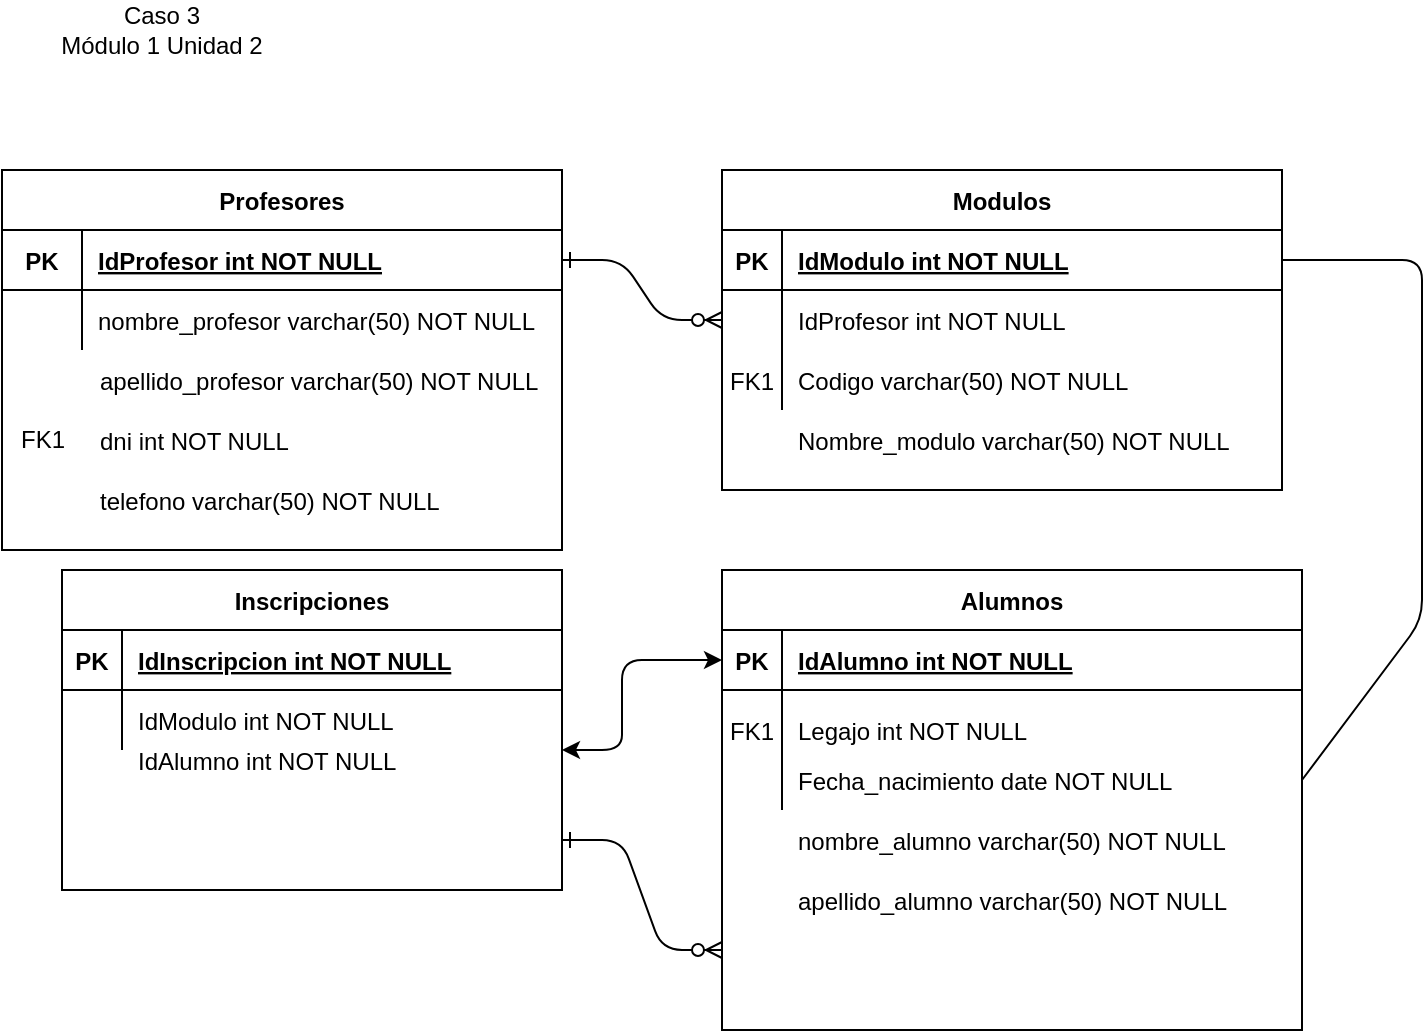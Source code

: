 <mxfile version="13.6.10" type="github"><diagram id="qY6m2ZeRlWgvTw5SZQ-P" name="Page-1"><mxGraphModel dx="1137" dy="650" grid="1" gridSize="10" guides="1" tooltips="1" connect="1" arrows="1" fold="1" page="1" pageScale="1" pageWidth="827" pageHeight="1169" math="0" shadow="0"><root><mxCell id="0"/><mxCell id="1" parent="0"/><mxCell id="qkcDjprL795d0uu2f6pP-1" value="" style="edgeStyle=entityRelationEdgeStyle;endArrow=ERzeroToMany;startArrow=ERone;endFill=1;startFill=0;" parent="1" source="qkcDjprL795d0uu2f6pP-13" target="qkcDjprL795d0uu2f6pP-6" edge="1"><mxGeometry width="100" height="100" relative="1" as="geometry"><mxPoint x="340" y="720" as="sourcePoint"/><mxPoint x="440" y="620" as="targetPoint"/></mxGeometry></mxCell><mxCell id="qkcDjprL795d0uu2f6pP-2" value="Modulos" style="shape=table;startSize=30;container=1;collapsible=1;childLayout=tableLayout;fixedRows=1;rowLines=0;fontStyle=1;align=center;resizeLast=1;" parent="1" vertex="1"><mxGeometry x="450" y="120" width="280" height="160" as="geometry"/></mxCell><mxCell id="qkcDjprL795d0uu2f6pP-3" value="" style="shape=partialRectangle;collapsible=0;dropTarget=0;pointerEvents=0;fillColor=none;points=[[0,0.5],[1,0.5]];portConstraint=eastwest;top=0;left=0;right=0;bottom=1;" parent="qkcDjprL795d0uu2f6pP-2" vertex="1"><mxGeometry y="30" width="280" height="30" as="geometry"/></mxCell><mxCell id="qkcDjprL795d0uu2f6pP-4" value="PK" style="shape=partialRectangle;overflow=hidden;connectable=0;fillColor=none;top=0;left=0;bottom=0;right=0;fontStyle=1;" parent="qkcDjprL795d0uu2f6pP-3" vertex="1"><mxGeometry width="30" height="30" as="geometry"/></mxCell><mxCell id="qkcDjprL795d0uu2f6pP-5" value="IdModulo int NOT NULL " style="shape=partialRectangle;overflow=hidden;connectable=0;fillColor=none;top=0;left=0;bottom=0;right=0;align=left;spacingLeft=6;fontStyle=5;" parent="qkcDjprL795d0uu2f6pP-3" vertex="1"><mxGeometry x="30" width="250" height="30" as="geometry"/></mxCell><mxCell id="qkcDjprL795d0uu2f6pP-6" value="" style="shape=partialRectangle;collapsible=0;dropTarget=0;pointerEvents=0;fillColor=none;points=[[0,0.5],[1,0.5]];portConstraint=eastwest;top=0;left=0;right=0;bottom=0;" parent="qkcDjprL795d0uu2f6pP-2" vertex="1"><mxGeometry y="60" width="280" height="30" as="geometry"/></mxCell><mxCell id="qkcDjprL795d0uu2f6pP-7" value="" style="shape=partialRectangle;overflow=hidden;connectable=0;fillColor=none;top=0;left=0;bottom=0;right=0;" parent="qkcDjprL795d0uu2f6pP-6" vertex="1"><mxGeometry width="30" height="30" as="geometry"/></mxCell><mxCell id="qkcDjprL795d0uu2f6pP-8" value="IdProfesor int NOT NULL" style="shape=partialRectangle;overflow=hidden;connectable=0;fillColor=none;top=0;left=0;bottom=0;right=0;align=left;spacingLeft=6;" parent="qkcDjprL795d0uu2f6pP-6" vertex="1"><mxGeometry x="30" width="250" height="30" as="geometry"/></mxCell><mxCell id="qkcDjprL795d0uu2f6pP-9" value="" style="shape=partialRectangle;collapsible=0;dropTarget=0;pointerEvents=0;fillColor=none;points=[[0,0.5],[1,0.5]];portConstraint=eastwest;top=0;left=0;right=0;bottom=0;" parent="qkcDjprL795d0uu2f6pP-2" vertex="1"><mxGeometry y="90" width="280" height="30" as="geometry"/></mxCell><mxCell id="qkcDjprL795d0uu2f6pP-10" value="FK1" style="shape=partialRectangle;overflow=hidden;connectable=0;fillColor=none;top=0;left=0;bottom=0;right=0;" parent="qkcDjprL795d0uu2f6pP-9" vertex="1"><mxGeometry width="30" height="30" as="geometry"/></mxCell><mxCell id="qkcDjprL795d0uu2f6pP-11" value="Codigo varchar(50) NOT NULL" style="shape=partialRectangle;overflow=hidden;connectable=0;fillColor=none;top=0;left=0;bottom=0;right=0;align=left;spacingLeft=6;" parent="qkcDjprL795d0uu2f6pP-9" vertex="1"><mxGeometry x="30" width="250" height="30" as="geometry"/></mxCell><mxCell id="qkcDjprL795d0uu2f6pP-12" value="Profesores" style="shape=table;startSize=30;container=1;collapsible=1;childLayout=tableLayout;fixedRows=1;rowLines=0;fontStyle=1;align=center;resizeLast=1;" parent="1" vertex="1"><mxGeometry x="90" y="120" width="280" height="190" as="geometry"/></mxCell><mxCell id="qkcDjprL795d0uu2f6pP-13" value="" style="shape=partialRectangle;collapsible=0;dropTarget=0;pointerEvents=0;fillColor=none;points=[[0,0.5],[1,0.5]];portConstraint=eastwest;top=0;left=0;right=0;bottom=1;" parent="qkcDjprL795d0uu2f6pP-12" vertex="1"><mxGeometry y="30" width="280" height="30" as="geometry"/></mxCell><mxCell id="qkcDjprL795d0uu2f6pP-14" value="PK" style="shape=partialRectangle;overflow=hidden;connectable=0;fillColor=none;top=0;left=0;bottom=0;right=0;fontStyle=1;" parent="qkcDjprL795d0uu2f6pP-13" vertex="1"><mxGeometry width="40" height="30" as="geometry"/></mxCell><mxCell id="qkcDjprL795d0uu2f6pP-15" value="IdProfesor int NOT NULL " style="shape=partialRectangle;overflow=hidden;connectable=0;fillColor=none;top=0;left=0;bottom=0;right=0;align=left;spacingLeft=6;fontStyle=5;" parent="qkcDjprL795d0uu2f6pP-13" vertex="1"><mxGeometry x="40" width="240" height="30" as="geometry"/></mxCell><mxCell id="qkcDjprL795d0uu2f6pP-16" value="" style="shape=partialRectangle;collapsible=0;dropTarget=0;pointerEvents=0;fillColor=none;points=[[0,0.5],[1,0.5]];portConstraint=eastwest;top=0;left=0;right=0;bottom=0;" parent="qkcDjprL795d0uu2f6pP-12" vertex="1"><mxGeometry y="60" width="280" height="30" as="geometry"/></mxCell><mxCell id="qkcDjprL795d0uu2f6pP-17" value="" style="shape=partialRectangle;overflow=hidden;connectable=0;fillColor=none;top=0;left=0;bottom=0;right=0;" parent="qkcDjprL795d0uu2f6pP-16" vertex="1"><mxGeometry width="40" height="30" as="geometry"/></mxCell><mxCell id="qkcDjprL795d0uu2f6pP-18" value="nombre_profesor varchar(50) NOT NULL" style="shape=partialRectangle;overflow=hidden;connectable=0;fillColor=none;top=0;left=0;bottom=0;right=0;align=left;spacingLeft=6;" parent="qkcDjprL795d0uu2f6pP-16" vertex="1"><mxGeometry x="40" width="240" height="30" as="geometry"/></mxCell><mxCell id="qkcDjprL795d0uu2f6pP-19" value="apellido_profesor varchar(50) NOT NULL" style="shape=partialRectangle;overflow=hidden;connectable=0;fillColor=none;top=0;left=0;bottom=0;right=0;align=left;spacingLeft=6;" parent="1" vertex="1"><mxGeometry x="131" y="210" width="229" height="30" as="geometry"/></mxCell><mxCell id="qkcDjprL795d0uu2f6pP-20" value="dni int NOT NULL" style="shape=partialRectangle;overflow=hidden;connectable=0;fillColor=none;top=0;left=0;bottom=0;right=0;align=left;spacingLeft=6;" parent="1" vertex="1"><mxGeometry x="131" y="240" width="220" height="30" as="geometry"/></mxCell><mxCell id="qkcDjprL795d0uu2f6pP-21" value="telefono varchar(50) NOT NULL" style="shape=partialRectangle;overflow=hidden;connectable=0;fillColor=none;top=0;left=0;bottom=0;right=0;align=left;spacingLeft=6;" parent="1" vertex="1"><mxGeometry x="131" y="270" width="220" height="30" as="geometry"/></mxCell><mxCell id="qkcDjprL795d0uu2f6pP-22" value="Inscripciones" style="shape=table;startSize=30;container=1;collapsible=1;childLayout=tableLayout;fixedRows=1;rowLines=0;fontStyle=1;align=center;resizeLast=1;" parent="1" vertex="1"><mxGeometry x="120" y="320" width="250" height="160" as="geometry"/></mxCell><mxCell id="qkcDjprL795d0uu2f6pP-23" value="" style="shape=partialRectangle;collapsible=0;dropTarget=0;pointerEvents=0;fillColor=none;points=[[0,0.5],[1,0.5]];portConstraint=eastwest;top=0;left=0;right=0;bottom=1;" parent="qkcDjprL795d0uu2f6pP-22" vertex="1"><mxGeometry y="30" width="250" height="30" as="geometry"/></mxCell><mxCell id="qkcDjprL795d0uu2f6pP-24" value="PK" style="shape=partialRectangle;overflow=hidden;connectable=0;fillColor=none;top=0;left=0;bottom=0;right=0;fontStyle=1;" parent="qkcDjprL795d0uu2f6pP-23" vertex="1"><mxGeometry width="30" height="30" as="geometry"/></mxCell><mxCell id="qkcDjprL795d0uu2f6pP-25" value="IdInscripcion int NOT NULL " style="shape=partialRectangle;overflow=hidden;connectable=0;fillColor=none;top=0;left=0;bottom=0;right=0;align=left;spacingLeft=6;fontStyle=5;" parent="qkcDjprL795d0uu2f6pP-23" vertex="1"><mxGeometry x="30" width="220" height="30" as="geometry"/></mxCell><mxCell id="qkcDjprL795d0uu2f6pP-26" value="" style="shape=partialRectangle;collapsible=0;dropTarget=0;pointerEvents=0;fillColor=none;points=[[0,0.5],[1,0.5]];portConstraint=eastwest;top=0;left=0;right=0;bottom=0;" parent="qkcDjprL795d0uu2f6pP-22" vertex="1"><mxGeometry y="60" width="250" height="30" as="geometry"/></mxCell><mxCell id="qkcDjprL795d0uu2f6pP-27" value="" style="shape=partialRectangle;overflow=hidden;connectable=0;fillColor=none;top=0;left=0;bottom=0;right=0;" parent="qkcDjprL795d0uu2f6pP-26" vertex="1"><mxGeometry width="30" height="30" as="geometry"/></mxCell><mxCell id="qkcDjprL795d0uu2f6pP-28" value="IdModulo int NOT NULL" style="shape=partialRectangle;overflow=hidden;connectable=0;fillColor=none;top=0;left=0;bottom=0;right=0;align=left;spacingLeft=6;" parent="qkcDjprL795d0uu2f6pP-26" vertex="1"><mxGeometry x="30" width="220" height="30" as="geometry"/></mxCell><mxCell id="qkcDjprL795d0uu2f6pP-29" value="IdAlumno int NOT NULL" style="shape=partialRectangle;overflow=hidden;connectable=0;fillColor=none;top=0;left=0;bottom=0;right=0;align=left;spacingLeft=6;" parent="1" vertex="1"><mxGeometry x="150" y="400" width="220" height="30" as="geometry"/></mxCell><mxCell id="qkcDjprL795d0uu2f6pP-32" value="" style="edgeStyle=entityRelationEdgeStyle;endArrow=ERzeroToMany;startArrow=ERone;endFill=1;startFill=0;entryX=0;entryY=0.5;entryDx=0;entryDy=0;" parent="1" edge="1"><mxGeometry width="100" height="100" relative="1" as="geometry"><mxPoint x="370" y="455" as="sourcePoint"/><mxPoint x="450.0" y="510" as="targetPoint"/></mxGeometry></mxCell><mxCell id="qkcDjprL795d0uu2f6pP-33" value="" style="endArrow=none;html=1;entryX=1;entryY=0.5;entryDx=0;entryDy=0;exitX=1;exitY=0.5;exitDx=0;exitDy=0;" parent="1" source="qkcDjprL795d0uu2f6pP-48" target="qkcDjprL795d0uu2f6pP-3" edge="1"><mxGeometry width="50" height="50" relative="1" as="geometry"><mxPoint x="750" y="220" as="sourcePoint"/><mxPoint x="800" y="170" as="targetPoint"/><Array as="points"><mxPoint x="800" y="345"/><mxPoint x="800" y="250"/><mxPoint x="800" y="165"/><mxPoint x="750" y="165"/></Array></mxGeometry></mxCell><mxCell id="qkcDjprL795d0uu2f6pP-34" value="FK1" style="text;html=1;align=center;verticalAlign=middle;resizable=0;points=[];autosize=1;" parent="1" vertex="1"><mxGeometry x="90" y="245" width="40" height="20" as="geometry"/></mxCell><mxCell id="qkcDjprL795d0uu2f6pP-35" value="" style="endArrow=classic;startArrow=classic;html=1;entryX=0;entryY=0.5;entryDx=0;entryDy=0;" parent="1" target="qkcDjprL795d0uu2f6pP-42" edge="1"><mxGeometry width="50" height="50" relative="1" as="geometry"><mxPoint x="370" y="410" as="sourcePoint"/><mxPoint x="120" y="380" as="targetPoint"/><Array as="points"><mxPoint x="400" y="410"/><mxPoint x="400" y="395"/><mxPoint x="400" y="365"/></Array></mxGeometry></mxCell><mxCell id="qkcDjprL795d0uu2f6pP-36" value="&lt;div&gt;Caso 3&lt;/div&gt;&lt;div&gt;Módulo 1 Unidad 2&lt;/div&gt;" style="text;html=1;strokeColor=none;fillColor=none;align=center;verticalAlign=middle;whiteSpace=wrap;rounded=0;" parent="1" vertex="1"><mxGeometry x="110" y="40" width="120" height="20" as="geometry"/></mxCell><mxCell id="qkcDjprL795d0uu2f6pP-37" value="FK1" style="shape=partialRectangle;overflow=hidden;connectable=0;fillColor=none;top=0;left=0;bottom=0;right=0;" parent="1" vertex="1"><mxGeometry x="450" y="385" width="30" height="30" as="geometry"/></mxCell><mxCell id="qkcDjprL795d0uu2f6pP-38" value="Legajo int NOT NULL" style="shape=partialRectangle;overflow=hidden;connectable=0;fillColor=none;top=0;left=0;bottom=0;right=0;align=left;spacingLeft=6;" parent="1" vertex="1"><mxGeometry x="480" y="385" width="260" height="30" as="geometry"/></mxCell><mxCell id="qkcDjprL795d0uu2f6pP-39" value="" style="shape=partialRectangle;overflow=hidden;connectable=0;fillColor=none;top=0;left=0;bottom=0;right=0;" parent="1" vertex="1"><mxGeometry x="450" y="410" width="30" height="30" as="geometry"/></mxCell><mxCell id="qkcDjprL795d0uu2f6pP-40" value="Fecha_nacimiento date NOT NULL" style="shape=partialRectangle;overflow=hidden;connectable=0;fillColor=none;top=0;left=0;bottom=0;right=0;align=left;spacingLeft=6;" parent="1" vertex="1"><mxGeometry x="480" y="410" width="260" height="30" as="geometry"/></mxCell><mxCell id="qkcDjprL795d0uu2f6pP-41" value="Alumnos" style="shape=table;startSize=30;container=1;collapsible=1;childLayout=tableLayout;fixedRows=1;rowLines=0;fontStyle=1;align=center;resizeLast=1;" parent="1" vertex="1"><mxGeometry x="450" y="320" width="290" height="230" as="geometry"/></mxCell><mxCell id="qkcDjprL795d0uu2f6pP-42" value="" style="shape=partialRectangle;collapsible=0;dropTarget=0;pointerEvents=0;fillColor=none;points=[[0,0.5],[1,0.5]];portConstraint=eastwest;top=0;left=0;right=0;bottom=1;" parent="qkcDjprL795d0uu2f6pP-41" vertex="1"><mxGeometry y="30" width="290" height="30" as="geometry"/></mxCell><mxCell id="qkcDjprL795d0uu2f6pP-43" value="PK" style="shape=partialRectangle;overflow=hidden;connectable=0;fillColor=none;top=0;left=0;bottom=0;right=0;fontStyle=1;" parent="qkcDjprL795d0uu2f6pP-42" vertex="1"><mxGeometry width="30" height="30" as="geometry"/></mxCell><mxCell id="qkcDjprL795d0uu2f6pP-44" value="IdAlumno int NOT NULL " style="shape=partialRectangle;overflow=hidden;connectable=0;fillColor=none;top=0;left=0;bottom=0;right=0;align=left;spacingLeft=6;fontStyle=5;" parent="qkcDjprL795d0uu2f6pP-42" vertex="1"><mxGeometry x="30" width="260" height="30" as="geometry"/></mxCell><mxCell id="qkcDjprL795d0uu2f6pP-45" value="" style="shape=partialRectangle;collapsible=0;dropTarget=0;pointerEvents=0;fillColor=none;points=[[0,0.5],[1,0.5]];portConstraint=eastwest;top=0;left=0;right=0;bottom=0;" parent="qkcDjprL795d0uu2f6pP-41" vertex="1"><mxGeometry y="60" width="290" height="30" as="geometry"/></mxCell><mxCell id="qkcDjprL795d0uu2f6pP-46" value="" style="shape=partialRectangle;overflow=hidden;connectable=0;fillColor=none;top=0;left=0;bottom=0;right=0;" parent="qkcDjprL795d0uu2f6pP-45" vertex="1"><mxGeometry width="30" height="30" as="geometry"/></mxCell><mxCell id="qkcDjprL795d0uu2f6pP-47" value="&#xA;&#xA;" style="shape=partialRectangle;overflow=hidden;connectable=0;fillColor=none;top=0;left=0;bottom=0;right=0;align=left;spacingLeft=6;" parent="qkcDjprL795d0uu2f6pP-45" vertex="1"><mxGeometry x="30" width="260" height="30" as="geometry"/></mxCell><mxCell id="qkcDjprL795d0uu2f6pP-48" value="" style="shape=partialRectangle;collapsible=0;dropTarget=0;pointerEvents=0;fillColor=none;points=[[0,0.5],[1,0.5]];portConstraint=eastwest;top=0;left=0;right=0;bottom=0;" parent="qkcDjprL795d0uu2f6pP-41" vertex="1"><mxGeometry y="90" width="290" height="30" as="geometry"/></mxCell><mxCell id="qkcDjprL795d0uu2f6pP-49" value="" style="shape=partialRectangle;overflow=hidden;connectable=0;fillColor=none;top=0;left=0;bottom=0;right=0;fontStyle=1" parent="qkcDjprL795d0uu2f6pP-48" vertex="1"><mxGeometry width="30" height="30" as="geometry"/></mxCell><mxCell id="qkcDjprL795d0uu2f6pP-50" value="" style="shape=partialRectangle;overflow=hidden;connectable=0;fillColor=none;top=0;left=0;bottom=0;right=0;align=left;spacingLeft=6;fontStyle=1" parent="qkcDjprL795d0uu2f6pP-48" vertex="1"><mxGeometry x="30" width="260" height="30" as="geometry"/></mxCell><mxCell id="qkcDjprL795d0uu2f6pP-52" value="Nombre_modulo varchar(50) NOT NULL" style="shape=partialRectangle;overflow=hidden;connectable=0;fillColor=none;top=0;left=0;bottom=0;right=0;align=left;spacingLeft=6;" parent="1" vertex="1"><mxGeometry x="480" y="240" width="230" height="30" as="geometry"/></mxCell><mxCell id="qkcDjprL795d0uu2f6pP-53" value="nombre_alumno varchar(50) NOT NULL" style="shape=partialRectangle;overflow=hidden;connectable=0;fillColor=none;top=0;left=0;bottom=0;right=0;align=left;spacingLeft=6;fontStyle=0" parent="1" vertex="1"><mxGeometry x="480" y="440" width="260" height="30" as="geometry"/></mxCell><mxCell id="qkcDjprL795d0uu2f6pP-54" value="apellido_alumno varchar(50) NOT NULL" style="shape=partialRectangle;overflow=hidden;connectable=0;fillColor=none;top=0;left=0;bottom=0;right=0;align=left;spacingLeft=6;fontStyle=0" parent="1" vertex="1"><mxGeometry x="480" y="470" width="260" height="30" as="geometry"/></mxCell></root></mxGraphModel></diagram></mxfile>